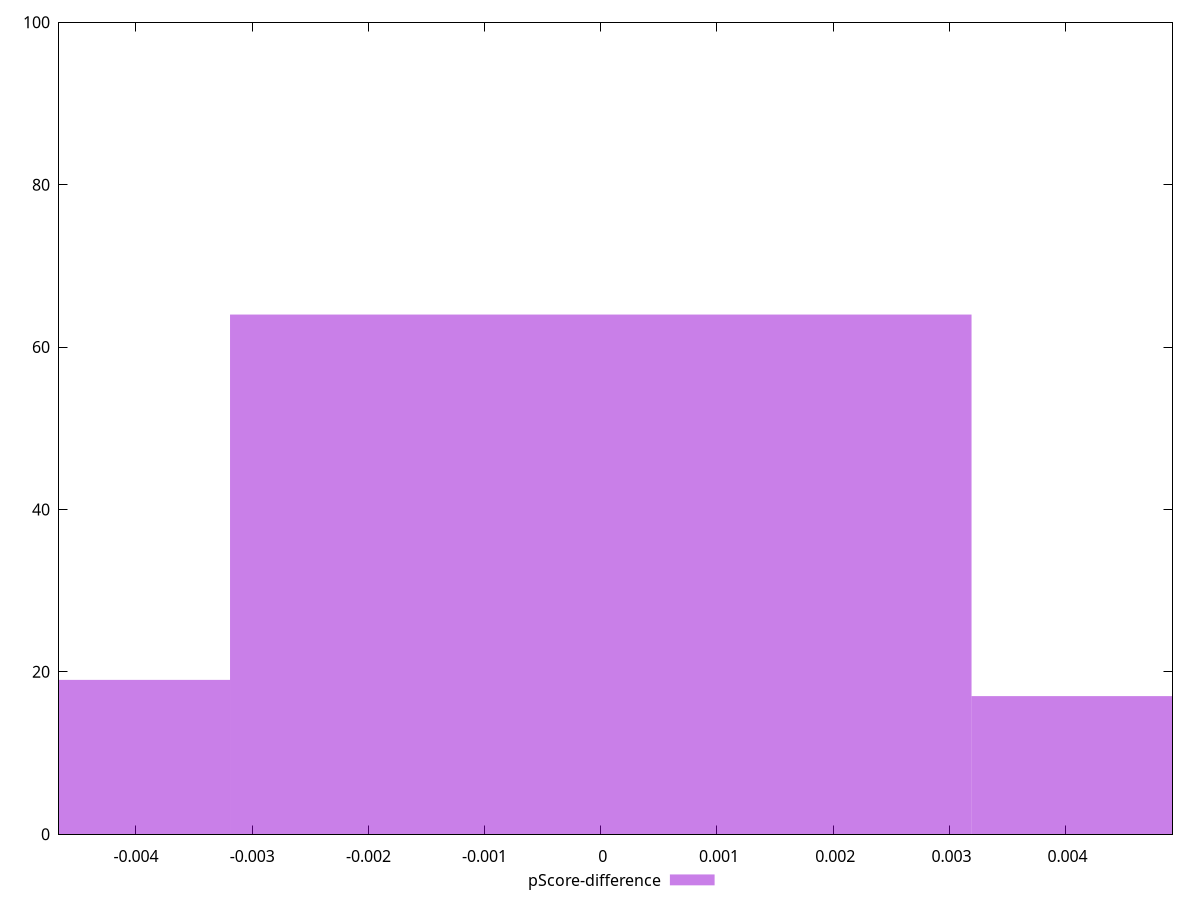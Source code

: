 reset

$pScoreDifference <<EOF
0.006381219593917378 17
0 64
-0.006381219593917378 19
EOF

set key outside below
set boxwidth 0.006381219593917378
set xrange [-0.004662407386000433:0.004920063869321534]
set yrange [0:100]
set trange [0:100]
set style fill transparent solid 0.5 noborder
set terminal svg size 640, 490 enhanced background rgb 'white'
set output "reprap/first-contentful-paint/samples/pages/pScore-difference/histogram.svg"

plot $pScoreDifference title "pScore-difference" with boxes

reset
